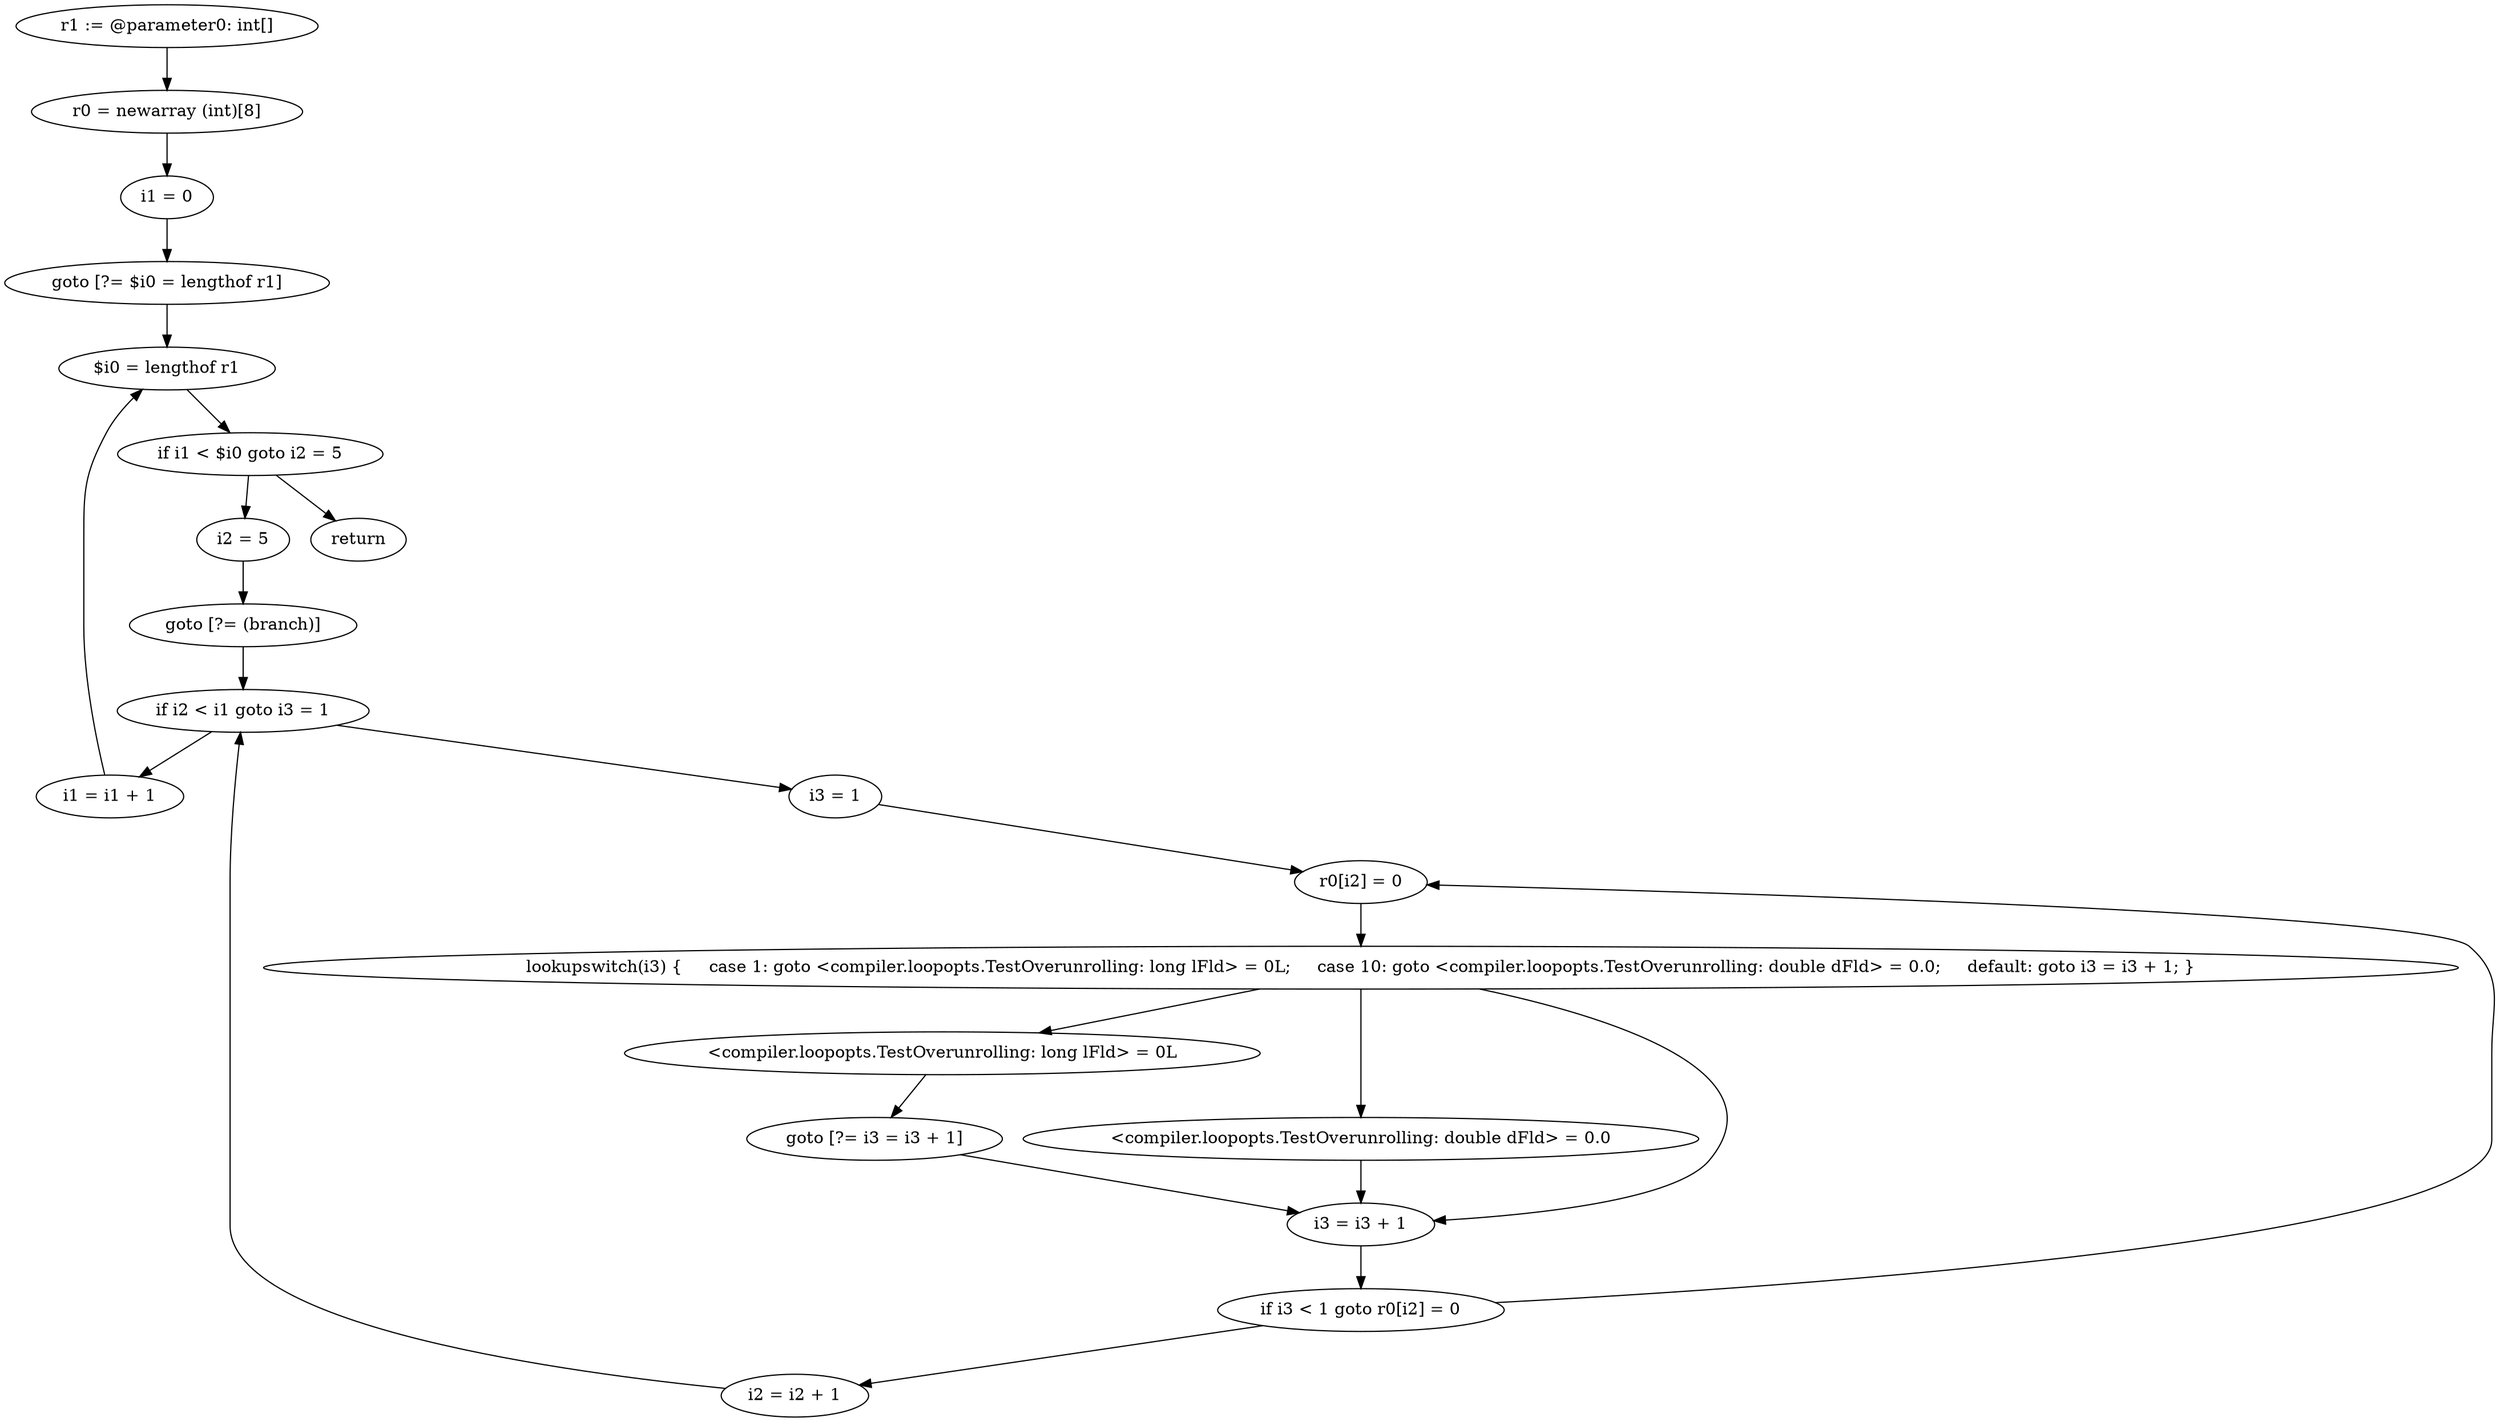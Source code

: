 digraph "unitGraph" {
    "r1 := @parameter0: int[]"
    "r0 = newarray (int)[8]"
    "i1 = 0"
    "goto [?= $i0 = lengthof r1]"
    "i2 = 5"
    "goto [?= (branch)]"
    "i3 = 1"
    "r0[i2] = 0"
    "lookupswitch(i3) {     case 1: goto <compiler.loopopts.TestOverunrolling: long lFld> = 0L;     case 10: goto <compiler.loopopts.TestOverunrolling: double dFld> = 0.0;     default: goto i3 = i3 + 1; }"
    "<compiler.loopopts.TestOverunrolling: long lFld> = 0L"
    "goto [?= i3 = i3 + 1]"
    "<compiler.loopopts.TestOverunrolling: double dFld> = 0.0"
    "i3 = i3 + 1"
    "if i3 < 1 goto r0[i2] = 0"
    "i2 = i2 + 1"
    "if i2 < i1 goto i3 = 1"
    "i1 = i1 + 1"
    "$i0 = lengthof r1"
    "if i1 < $i0 goto i2 = 5"
    "return"
    "r1 := @parameter0: int[]"->"r0 = newarray (int)[8]";
    "r0 = newarray (int)[8]"->"i1 = 0";
    "i1 = 0"->"goto [?= $i0 = lengthof r1]";
    "goto [?= $i0 = lengthof r1]"->"$i0 = lengthof r1";
    "i2 = 5"->"goto [?= (branch)]";
    "goto [?= (branch)]"->"if i2 < i1 goto i3 = 1";
    "i3 = 1"->"r0[i2] = 0";
    "r0[i2] = 0"->"lookupswitch(i3) {     case 1: goto <compiler.loopopts.TestOverunrolling: long lFld> = 0L;     case 10: goto <compiler.loopopts.TestOverunrolling: double dFld> = 0.0;     default: goto i3 = i3 + 1; }";
    "lookupswitch(i3) {     case 1: goto <compiler.loopopts.TestOverunrolling: long lFld> = 0L;     case 10: goto <compiler.loopopts.TestOverunrolling: double dFld> = 0.0;     default: goto i3 = i3 + 1; }"->"<compiler.loopopts.TestOverunrolling: long lFld> = 0L";
    "lookupswitch(i3) {     case 1: goto <compiler.loopopts.TestOverunrolling: long lFld> = 0L;     case 10: goto <compiler.loopopts.TestOverunrolling: double dFld> = 0.0;     default: goto i3 = i3 + 1; }"->"<compiler.loopopts.TestOverunrolling: double dFld> = 0.0";
    "lookupswitch(i3) {     case 1: goto <compiler.loopopts.TestOverunrolling: long lFld> = 0L;     case 10: goto <compiler.loopopts.TestOverunrolling: double dFld> = 0.0;     default: goto i3 = i3 + 1; }"->"i3 = i3 + 1";
    "<compiler.loopopts.TestOverunrolling: long lFld> = 0L"->"goto [?= i3 = i3 + 1]";
    "goto [?= i3 = i3 + 1]"->"i3 = i3 + 1";
    "<compiler.loopopts.TestOverunrolling: double dFld> = 0.0"->"i3 = i3 + 1";
    "i3 = i3 + 1"->"if i3 < 1 goto r0[i2] = 0";
    "if i3 < 1 goto r0[i2] = 0"->"i2 = i2 + 1";
    "if i3 < 1 goto r0[i2] = 0"->"r0[i2] = 0";
    "i2 = i2 + 1"->"if i2 < i1 goto i3 = 1";
    "if i2 < i1 goto i3 = 1"->"i1 = i1 + 1";
    "if i2 < i1 goto i3 = 1"->"i3 = 1";
    "i1 = i1 + 1"->"$i0 = lengthof r1";
    "$i0 = lengthof r1"->"if i1 < $i0 goto i2 = 5";
    "if i1 < $i0 goto i2 = 5"->"return";
    "if i1 < $i0 goto i2 = 5"->"i2 = 5";
}
